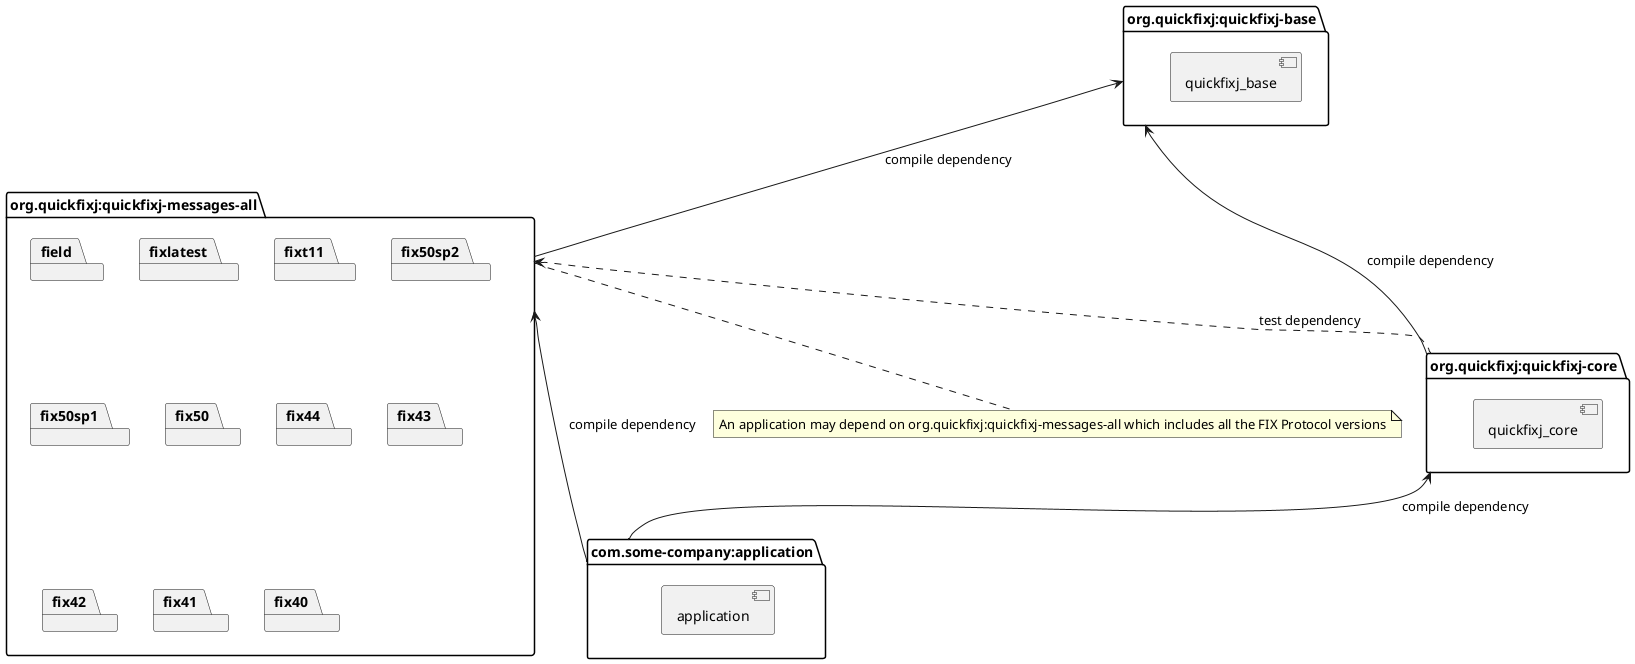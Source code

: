 @startuml

package "org.quickfixj:quickfixj-core" as core {
component quickfixj_core
}

package "org.quickfixj:quickfixj-base"  as base {
component quickfixj_base
}

package "org.quickfixj:quickfixj-messages-all"  as all {
package field
package fixlatest
package fixt11
package fix50sp2
package fix50sp1
package fix50
package fix44
package fix43
package fix42
package fix41
package fix40
}

package "com.some-company:application"  as userapp {
component application
}

note bottom of all
An application may depend on org.quickfixj:quickfixj-messages-all which includes all the FIX Protocol versions
end note

core -up-> base : compile dependency
core .up.> all : test dependency
all -up-> base : compile dependency
userapp -up-> core : compile dependency
userapp -up-> all : compile dependency

@enduml